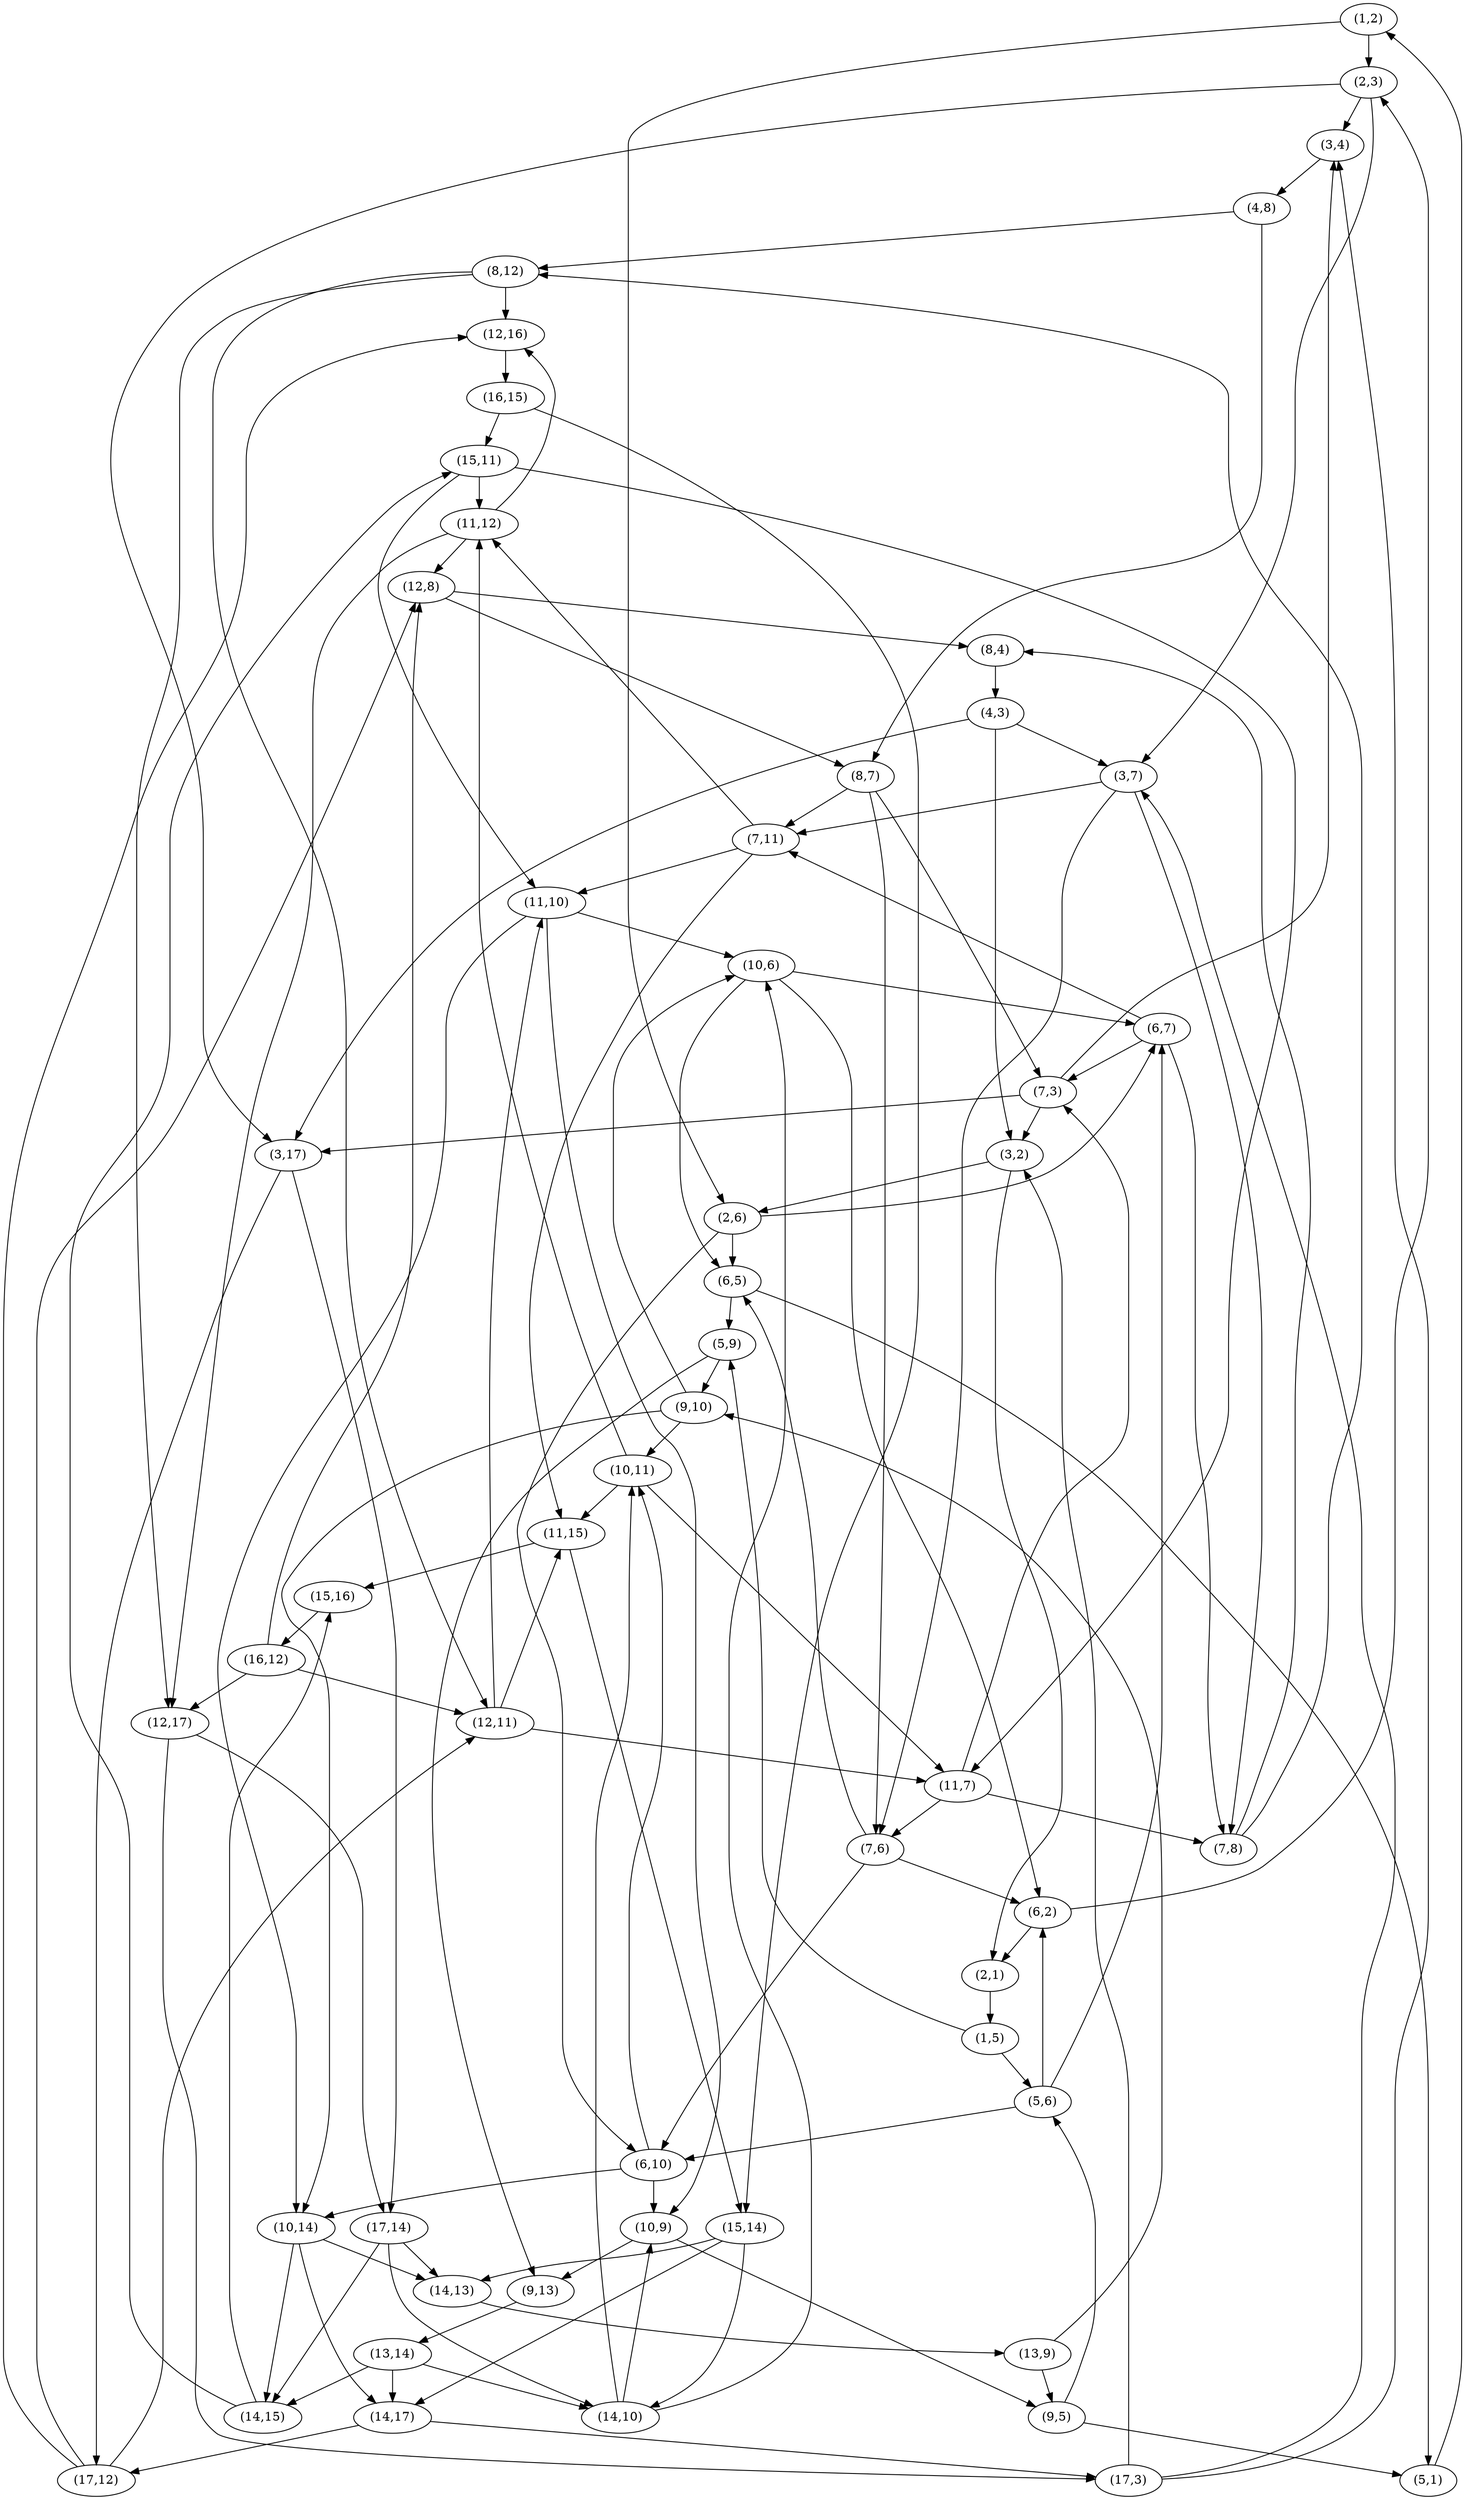 digraph G {
"(1,2)" -> "(2,3)";
"(1,2)" -> "(2,6)";
"(2,1)" -> "(1,5)";
"(2,3)" -> "(3,4)";
"(2,3)" -> "(3,7)";
"(2,3)" -> "(3,17)";
"(3,2)" -> "(2,1)";
"(3,2)" -> "(2,6)";
"(3,4)" -> "(4,8)";
"(4,3)" -> "(3,2)";
"(4,3)" -> "(3,7)";
"(4,3)" -> "(3,17)";
"(5,6)" -> "(6,7)";
"(5,6)" -> "(6,2)";
"(5,6)" -> "(6,10)";
"(6,5)" -> "(5,1)";
"(6,5)" -> "(5,9)";
"(6,7)" -> "(7,8)";
"(6,7)" -> "(7,3)";
"(6,7)" -> "(7,11)";
"(7,6)" -> "(6,5)";
"(7,6)" -> "(6,2)";
"(7,6)" -> "(6,10)";
"(7,8)" -> "(8,4)";
"(7,8)" -> "(8,12)";
"(8,7)" -> "(7,6)";
"(8,7)" -> "(7,3)";
"(8,7)" -> "(7,11)";
"(9,10)" -> "(10,11)";
"(9,10)" -> "(10,6)";
"(9,10)" -> "(10,14)";
"(10,9)" -> "(9,5)";
"(10,9)" -> "(9,13)";
"(10,11)" -> "(11,12)";
"(10,11)" -> "(11,7)";
"(10,11)" -> "(11,15)";
"(11,10)" -> "(10,9)";
"(11,10)" -> "(10,6)";
"(11,10)" -> "(10,14)";
"(11,12)" -> "(12,8)";
"(11,12)" -> "(12,16)";
"(11,12)" -> "(12,17)";
"(12,11)" -> "(11,10)";
"(12,11)" -> "(11,7)";
"(12,11)" -> "(11,15)";
"(13,14)" -> "(14,15)";
"(13,14)" -> "(14,10)";
"(13,14)" -> "(14,17)";
"(14,13)" -> "(13,9)";
"(14,15)" -> "(15,16)";
"(14,15)" -> "(15,11)";
"(15,14)" -> "(14,13)";
"(15,14)" -> "(14,10)";
"(15,14)" -> "(14,17)";
"(15,16)" -> "(16,12)";
"(16,15)" -> "(15,14)";
"(16,15)" -> "(15,11)";
"(1,5)" -> "(5,6)";
"(1,5)" -> "(5,9)";
"(5,1)" -> "(1,2)";
"(5,9)" -> "(9,10)";
"(5,9)" -> "(9,13)";
"(9,5)" -> "(5,6)";
"(9,5)" -> "(5,1)";
"(9,13)" -> "(13,14)";
"(13,9)" -> "(9,10)";
"(13,9)" -> "(9,5)";
"(2,6)" -> "(6,5)";
"(2,6)" -> "(6,7)";
"(2,6)" -> "(6,10)";
"(6,2)" -> "(2,1)";
"(6,2)" -> "(2,3)";
"(6,10)" -> "(10,9)";
"(6,10)" -> "(10,11)";
"(6,10)" -> "(10,14)";
"(10,6)" -> "(6,5)";
"(10,6)" -> "(6,7)";
"(10,6)" -> "(6,2)";
"(10,14)" -> "(14,13)";
"(10,14)" -> "(14,15)";
"(10,14)" -> "(14,17)";
"(14,10)" -> "(10,9)";
"(14,10)" -> "(10,11)";
"(14,10)" -> "(10,6)";
"(3,7)" -> "(7,6)";
"(3,7)" -> "(7,8)";
"(3,7)" -> "(7,11)";
"(7,3)" -> "(3,2)";
"(7,3)" -> "(3,4)";
"(7,3)" -> "(3,17)";
"(7,11)" -> "(11,10)";
"(7,11)" -> "(11,12)";
"(7,11)" -> "(11,15)";
"(11,7)" -> "(7,6)";
"(11,7)" -> "(7,8)";
"(11,7)" -> "(7,3)";
"(11,15)" -> "(15,14)";
"(11,15)" -> "(15,16)";
"(15,11)" -> "(11,10)";
"(15,11)" -> "(11,12)";
"(15,11)" -> "(11,7)";
"(4,8)" -> "(8,7)";
"(4,8)" -> "(8,12)";
"(8,4)" -> "(4,3)";
"(8,12)" -> "(12,11)";
"(8,12)" -> "(12,16)";
"(8,12)" -> "(12,17)";
"(12,8)" -> "(8,7)";
"(12,8)" -> "(8,4)";
"(12,16)" -> "(16,15)";
"(16,12)" -> "(12,11)";
"(16,12)" -> "(12,8)";
"(16,12)" -> "(12,17)";
"(3,17)" -> "(17,12)";
"(3,17)" -> "(17,14)";
"(17,3)" -> "(3,2)";
"(17,3)" -> "(3,4)";
"(17,3)" -> "(3,7)";
"(12,17)" -> "(17,3)";
"(12,17)" -> "(17,14)";
"(17,12)" -> "(12,11)";
"(17,12)" -> "(12,8)";
"(17,12)" -> "(12,16)";
"(14,17)" -> "(17,3)";
"(14,17)" -> "(17,12)";
"(17,14)" -> "(14,13)";
"(17,14)" -> "(14,15)";
"(17,14)" -> "(14,10)";
}

